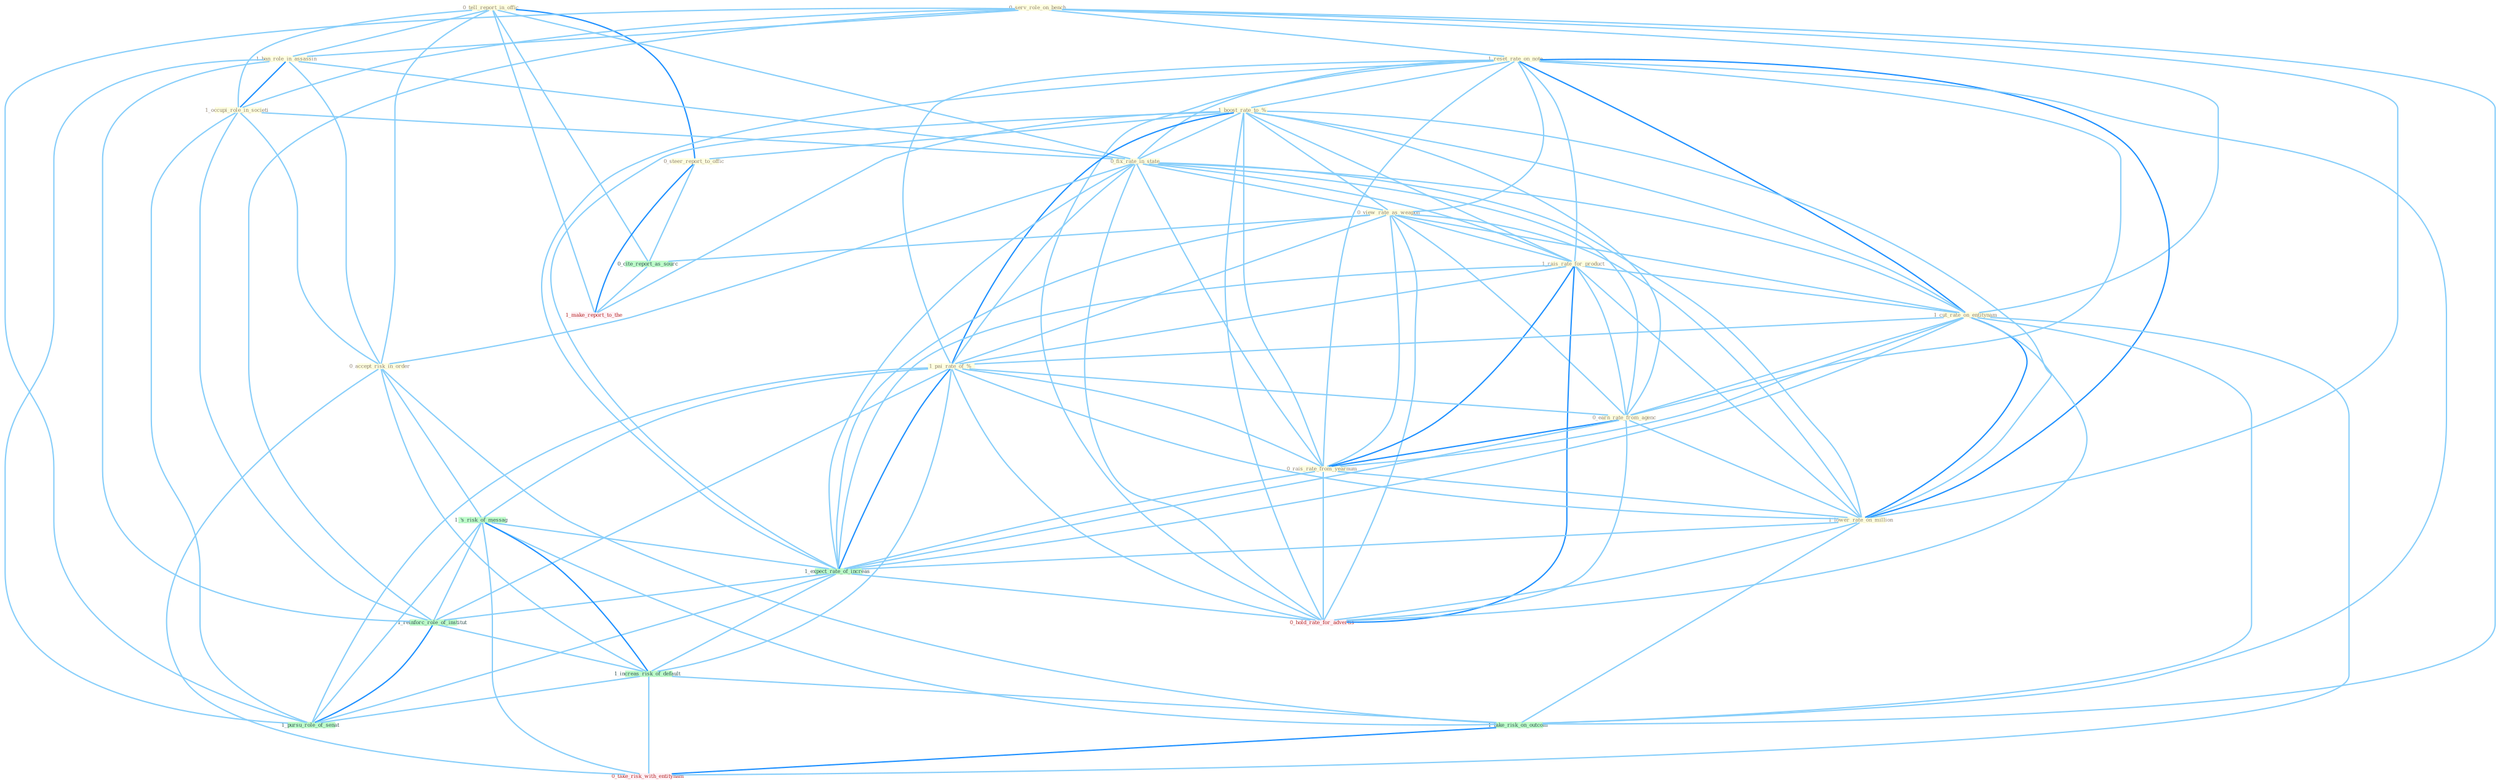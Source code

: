 Graph G{ 
    node
    [shape=polygon,style=filled,width=.5,height=.06,color="#BDFCC9",fixedsize=true,fontsize=4,
    fontcolor="#2f4f4f"];
    {node
    [color="#ffffe0", fontcolor="#8b7d6b"] "0_tell_report_in_offic " "0_serv_role_on_bench " "1_ban_role_in_assassin " "1_reset_rate_on_note " "1_occupi_role_in_societi " "1_boost_rate_to_% " "0_fix_rate_in_state " "0_steer_report_to_offic " "0_view_rate_as_weapon " "1_rais_rate_for_product " "1_cut_rate_on_entitynam " "1_pai_rate_of_% " "0_accept_risk_in_order " "0_earn_rate_from_agenc " "0_rais_rate_from_yearnum " "1_lower_rate_on_million "}
{node [color="#fff0f5", fontcolor="#b22222"] "1_make_report_to_the " "0_take_risk_with_entitynam " "0_hold_rate_for_advertis "}
edge [color="#B0E2FF"];

	"0_tell_report_in_offic " -- "1_ban_role_in_assassin " [w="1", color="#87cefa" ];
	"0_tell_report_in_offic " -- "1_occupi_role_in_societi " [w="1", color="#87cefa" ];
	"0_tell_report_in_offic " -- "0_fix_rate_in_state " [w="1", color="#87cefa" ];
	"0_tell_report_in_offic " -- "0_steer_report_to_offic " [w="2", color="#1e90ff" , len=0.8];
	"0_tell_report_in_offic " -- "0_accept_risk_in_order " [w="1", color="#87cefa" ];
	"0_tell_report_in_offic " -- "0_cite_report_as_sourc " [w="1", color="#87cefa" ];
	"0_tell_report_in_offic " -- "1_make_report_to_the " [w="1", color="#87cefa" ];
	"0_serv_role_on_bench " -- "1_ban_role_in_assassin " [w="1", color="#87cefa" ];
	"0_serv_role_on_bench " -- "1_reset_rate_on_note " [w="1", color="#87cefa" ];
	"0_serv_role_on_bench " -- "1_occupi_role_in_societi " [w="1", color="#87cefa" ];
	"0_serv_role_on_bench " -- "1_cut_rate_on_entitynam " [w="1", color="#87cefa" ];
	"0_serv_role_on_bench " -- "1_lower_rate_on_million " [w="1", color="#87cefa" ];
	"0_serv_role_on_bench " -- "1_reinforc_role_of_institut " [w="1", color="#87cefa" ];
	"0_serv_role_on_bench " -- "1_take_risk_on_outcom " [w="1", color="#87cefa" ];
	"0_serv_role_on_bench " -- "1_pursu_role_of_senat " [w="1", color="#87cefa" ];
	"1_ban_role_in_assassin " -- "1_occupi_role_in_societi " [w="2", color="#1e90ff" , len=0.8];
	"1_ban_role_in_assassin " -- "0_fix_rate_in_state " [w="1", color="#87cefa" ];
	"1_ban_role_in_assassin " -- "0_accept_risk_in_order " [w="1", color="#87cefa" ];
	"1_ban_role_in_assassin " -- "1_reinforc_role_of_institut " [w="1", color="#87cefa" ];
	"1_ban_role_in_assassin " -- "1_pursu_role_of_senat " [w="1", color="#87cefa" ];
	"1_reset_rate_on_note " -- "1_boost_rate_to_% " [w="1", color="#87cefa" ];
	"1_reset_rate_on_note " -- "0_fix_rate_in_state " [w="1", color="#87cefa" ];
	"1_reset_rate_on_note " -- "0_view_rate_as_weapon " [w="1", color="#87cefa" ];
	"1_reset_rate_on_note " -- "1_rais_rate_for_product " [w="1", color="#87cefa" ];
	"1_reset_rate_on_note " -- "1_cut_rate_on_entitynam " [w="2", color="#1e90ff" , len=0.8];
	"1_reset_rate_on_note " -- "1_pai_rate_of_% " [w="1", color="#87cefa" ];
	"1_reset_rate_on_note " -- "0_earn_rate_from_agenc " [w="1", color="#87cefa" ];
	"1_reset_rate_on_note " -- "0_rais_rate_from_yearnum " [w="1", color="#87cefa" ];
	"1_reset_rate_on_note " -- "1_lower_rate_on_million " [w="2", color="#1e90ff" , len=0.8];
	"1_reset_rate_on_note " -- "1_expect_rate_of_increas " [w="1", color="#87cefa" ];
	"1_reset_rate_on_note " -- "1_take_risk_on_outcom " [w="1", color="#87cefa" ];
	"1_reset_rate_on_note " -- "0_hold_rate_for_advertis " [w="1", color="#87cefa" ];
	"1_occupi_role_in_societi " -- "0_fix_rate_in_state " [w="1", color="#87cefa" ];
	"1_occupi_role_in_societi " -- "0_accept_risk_in_order " [w="1", color="#87cefa" ];
	"1_occupi_role_in_societi " -- "1_reinforc_role_of_institut " [w="1", color="#87cefa" ];
	"1_occupi_role_in_societi " -- "1_pursu_role_of_senat " [w="1", color="#87cefa" ];
	"1_boost_rate_to_% " -- "0_fix_rate_in_state " [w="1", color="#87cefa" ];
	"1_boost_rate_to_% " -- "0_steer_report_to_offic " [w="1", color="#87cefa" ];
	"1_boost_rate_to_% " -- "0_view_rate_as_weapon " [w="1", color="#87cefa" ];
	"1_boost_rate_to_% " -- "1_rais_rate_for_product " [w="1", color="#87cefa" ];
	"1_boost_rate_to_% " -- "1_cut_rate_on_entitynam " [w="1", color="#87cefa" ];
	"1_boost_rate_to_% " -- "1_pai_rate_of_% " [w="2", color="#1e90ff" , len=0.8];
	"1_boost_rate_to_% " -- "0_earn_rate_from_agenc " [w="1", color="#87cefa" ];
	"1_boost_rate_to_% " -- "0_rais_rate_from_yearnum " [w="1", color="#87cefa" ];
	"1_boost_rate_to_% " -- "1_lower_rate_on_million " [w="1", color="#87cefa" ];
	"1_boost_rate_to_% " -- "1_expect_rate_of_increas " [w="1", color="#87cefa" ];
	"1_boost_rate_to_% " -- "1_make_report_to_the " [w="1", color="#87cefa" ];
	"1_boost_rate_to_% " -- "0_hold_rate_for_advertis " [w="1", color="#87cefa" ];
	"0_fix_rate_in_state " -- "0_view_rate_as_weapon " [w="1", color="#87cefa" ];
	"0_fix_rate_in_state " -- "1_rais_rate_for_product " [w="1", color="#87cefa" ];
	"0_fix_rate_in_state " -- "1_cut_rate_on_entitynam " [w="1", color="#87cefa" ];
	"0_fix_rate_in_state " -- "1_pai_rate_of_% " [w="1", color="#87cefa" ];
	"0_fix_rate_in_state " -- "0_accept_risk_in_order " [w="1", color="#87cefa" ];
	"0_fix_rate_in_state " -- "0_earn_rate_from_agenc " [w="1", color="#87cefa" ];
	"0_fix_rate_in_state " -- "0_rais_rate_from_yearnum " [w="1", color="#87cefa" ];
	"0_fix_rate_in_state " -- "1_lower_rate_on_million " [w="1", color="#87cefa" ];
	"0_fix_rate_in_state " -- "1_expect_rate_of_increas " [w="1", color="#87cefa" ];
	"0_fix_rate_in_state " -- "0_hold_rate_for_advertis " [w="1", color="#87cefa" ];
	"0_steer_report_to_offic " -- "0_cite_report_as_sourc " [w="1", color="#87cefa" ];
	"0_steer_report_to_offic " -- "1_make_report_to_the " [w="2", color="#1e90ff" , len=0.8];
	"0_view_rate_as_weapon " -- "1_rais_rate_for_product " [w="1", color="#87cefa" ];
	"0_view_rate_as_weapon " -- "1_cut_rate_on_entitynam " [w="1", color="#87cefa" ];
	"0_view_rate_as_weapon " -- "1_pai_rate_of_% " [w="1", color="#87cefa" ];
	"0_view_rate_as_weapon " -- "0_earn_rate_from_agenc " [w="1", color="#87cefa" ];
	"0_view_rate_as_weapon " -- "0_rais_rate_from_yearnum " [w="1", color="#87cefa" ];
	"0_view_rate_as_weapon " -- "1_lower_rate_on_million " [w="1", color="#87cefa" ];
	"0_view_rate_as_weapon " -- "1_expect_rate_of_increas " [w="1", color="#87cefa" ];
	"0_view_rate_as_weapon " -- "0_cite_report_as_sourc " [w="1", color="#87cefa" ];
	"0_view_rate_as_weapon " -- "0_hold_rate_for_advertis " [w="1", color="#87cefa" ];
	"1_rais_rate_for_product " -- "1_cut_rate_on_entitynam " [w="1", color="#87cefa" ];
	"1_rais_rate_for_product " -- "1_pai_rate_of_% " [w="1", color="#87cefa" ];
	"1_rais_rate_for_product " -- "0_earn_rate_from_agenc " [w="1", color="#87cefa" ];
	"1_rais_rate_for_product " -- "0_rais_rate_from_yearnum " [w="2", color="#1e90ff" , len=0.8];
	"1_rais_rate_for_product " -- "1_lower_rate_on_million " [w="1", color="#87cefa" ];
	"1_rais_rate_for_product " -- "1_expect_rate_of_increas " [w="1", color="#87cefa" ];
	"1_rais_rate_for_product " -- "0_hold_rate_for_advertis " [w="2", color="#1e90ff" , len=0.8];
	"1_cut_rate_on_entitynam " -- "1_pai_rate_of_% " [w="1", color="#87cefa" ];
	"1_cut_rate_on_entitynam " -- "0_earn_rate_from_agenc " [w="1", color="#87cefa" ];
	"1_cut_rate_on_entitynam " -- "0_rais_rate_from_yearnum " [w="1", color="#87cefa" ];
	"1_cut_rate_on_entitynam " -- "1_lower_rate_on_million " [w="2", color="#1e90ff" , len=0.8];
	"1_cut_rate_on_entitynam " -- "1_expect_rate_of_increas " [w="1", color="#87cefa" ];
	"1_cut_rate_on_entitynam " -- "1_take_risk_on_outcom " [w="1", color="#87cefa" ];
	"1_cut_rate_on_entitynam " -- "0_take_risk_with_entitynam " [w="1", color="#87cefa" ];
	"1_cut_rate_on_entitynam " -- "0_hold_rate_for_advertis " [w="1", color="#87cefa" ];
	"1_pai_rate_of_% " -- "0_earn_rate_from_agenc " [w="1", color="#87cefa" ];
	"1_pai_rate_of_% " -- "0_rais_rate_from_yearnum " [w="1", color="#87cefa" ];
	"1_pai_rate_of_% " -- "1_lower_rate_on_million " [w="1", color="#87cefa" ];
	"1_pai_rate_of_% " -- "1_'s_risk_of_messag " [w="1", color="#87cefa" ];
	"1_pai_rate_of_% " -- "1_expect_rate_of_increas " [w="2", color="#1e90ff" , len=0.8];
	"1_pai_rate_of_% " -- "1_reinforc_role_of_institut " [w="1", color="#87cefa" ];
	"1_pai_rate_of_% " -- "1_increas_risk_of_default " [w="1", color="#87cefa" ];
	"1_pai_rate_of_% " -- "1_pursu_role_of_senat " [w="1", color="#87cefa" ];
	"1_pai_rate_of_% " -- "0_hold_rate_for_advertis " [w="1", color="#87cefa" ];
	"0_accept_risk_in_order " -- "1_'s_risk_of_messag " [w="1", color="#87cefa" ];
	"0_accept_risk_in_order " -- "1_increas_risk_of_default " [w="1", color="#87cefa" ];
	"0_accept_risk_in_order " -- "1_take_risk_on_outcom " [w="1", color="#87cefa" ];
	"0_accept_risk_in_order " -- "0_take_risk_with_entitynam " [w="1", color="#87cefa" ];
	"0_earn_rate_from_agenc " -- "0_rais_rate_from_yearnum " [w="2", color="#1e90ff" , len=0.8];
	"0_earn_rate_from_agenc " -- "1_lower_rate_on_million " [w="1", color="#87cefa" ];
	"0_earn_rate_from_agenc " -- "1_expect_rate_of_increas " [w="1", color="#87cefa" ];
	"0_earn_rate_from_agenc " -- "0_hold_rate_for_advertis " [w="1", color="#87cefa" ];
	"0_rais_rate_from_yearnum " -- "1_lower_rate_on_million " [w="1", color="#87cefa" ];
	"0_rais_rate_from_yearnum " -- "1_expect_rate_of_increas " [w="1", color="#87cefa" ];
	"0_rais_rate_from_yearnum " -- "0_hold_rate_for_advertis " [w="1", color="#87cefa" ];
	"1_lower_rate_on_million " -- "1_expect_rate_of_increas " [w="1", color="#87cefa" ];
	"1_lower_rate_on_million " -- "1_take_risk_on_outcom " [w="1", color="#87cefa" ];
	"1_lower_rate_on_million " -- "0_hold_rate_for_advertis " [w="1", color="#87cefa" ];
	"1_'s_risk_of_messag " -- "1_expect_rate_of_increas " [w="1", color="#87cefa" ];
	"1_'s_risk_of_messag " -- "1_reinforc_role_of_institut " [w="1", color="#87cefa" ];
	"1_'s_risk_of_messag " -- "1_increas_risk_of_default " [w="2", color="#1e90ff" , len=0.8];
	"1_'s_risk_of_messag " -- "1_take_risk_on_outcom " [w="1", color="#87cefa" ];
	"1_'s_risk_of_messag " -- "1_pursu_role_of_senat " [w="1", color="#87cefa" ];
	"1_'s_risk_of_messag " -- "0_take_risk_with_entitynam " [w="1", color="#87cefa" ];
	"1_expect_rate_of_increas " -- "1_reinforc_role_of_institut " [w="1", color="#87cefa" ];
	"1_expect_rate_of_increas " -- "1_increas_risk_of_default " [w="1", color="#87cefa" ];
	"1_expect_rate_of_increas " -- "1_pursu_role_of_senat " [w="1", color="#87cefa" ];
	"1_expect_rate_of_increas " -- "0_hold_rate_for_advertis " [w="1", color="#87cefa" ];
	"1_reinforc_role_of_institut " -- "1_increas_risk_of_default " [w="1", color="#87cefa" ];
	"1_reinforc_role_of_institut " -- "1_pursu_role_of_senat " [w="2", color="#1e90ff" , len=0.8];
	"1_increas_risk_of_default " -- "1_take_risk_on_outcom " [w="1", color="#87cefa" ];
	"1_increas_risk_of_default " -- "1_pursu_role_of_senat " [w="1", color="#87cefa" ];
	"1_increas_risk_of_default " -- "0_take_risk_with_entitynam " [w="1", color="#87cefa" ];
	"1_take_risk_on_outcom " -- "0_take_risk_with_entitynam " [w="2", color="#1e90ff" , len=0.8];
	"0_cite_report_as_sourc " -- "1_make_report_to_the " [w="1", color="#87cefa" ];
}